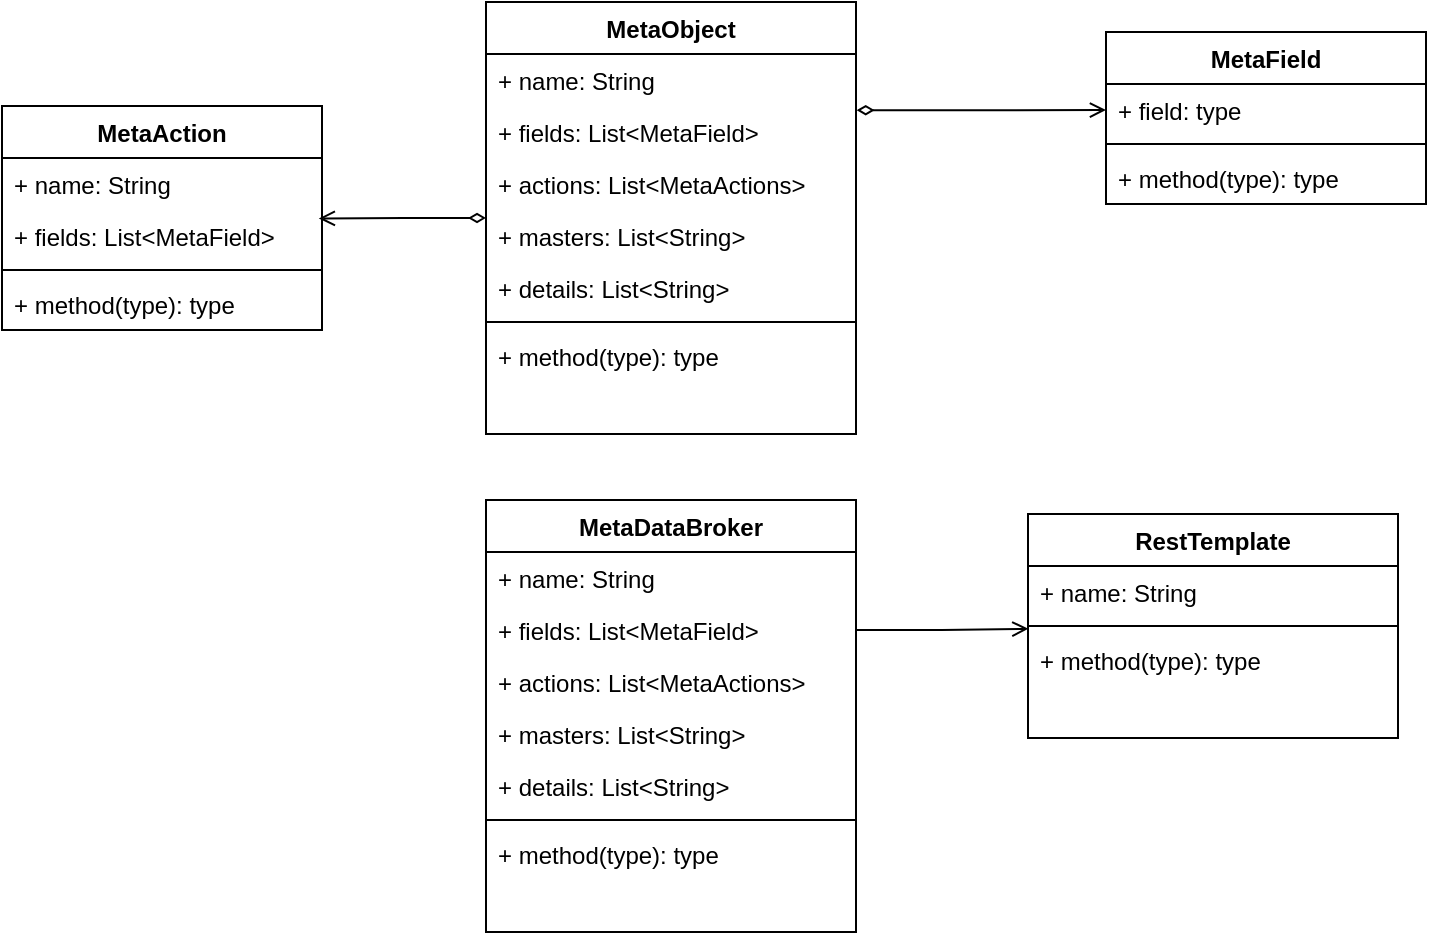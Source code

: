 <mxfile version="20.5.3" type="github">
  <diagram id="egF5TxKUiRy08cK1zPrM" name="Page-1">
    <mxGraphModel dx="676" dy="381" grid="0" gridSize="10" guides="1" tooltips="1" connect="1" arrows="1" fold="1" page="1" pageScale="1" pageWidth="827" pageHeight="1169" math="0" shadow="0">
      <root>
        <mxCell id="0" />
        <mxCell id="1" parent="0" />
        <mxCell id="FpjAOOFjA3iJDY1Hjrk3-17" style="edgeStyle=orthogonalEdgeStyle;rounded=0;orthogonalLoop=1;jettySize=auto;html=1;exitX=0;exitY=0.5;exitDx=0;exitDy=0;entryX=0.99;entryY=0.163;entryDx=0;entryDy=0;entryPerimeter=0;startArrow=diamondThin;startFill=0;endArrow=open;endFill=0;" edge="1" parent="1" source="FpjAOOFjA3iJDY1Hjrk3-1" target="FpjAOOFjA3iJDY1Hjrk3-14">
          <mxGeometry relative="1" as="geometry" />
        </mxCell>
        <mxCell id="FpjAOOFjA3iJDY1Hjrk3-1" value="MetaObject" style="swimlane;fontStyle=1;align=center;verticalAlign=top;childLayout=stackLayout;horizontal=1;startSize=26;horizontalStack=0;resizeParent=1;resizeParentMax=0;resizeLast=0;collapsible=1;marginBottom=0;" vertex="1" parent="1">
          <mxGeometry x="267" y="164" width="185" height="216" as="geometry" />
        </mxCell>
        <mxCell id="FpjAOOFjA3iJDY1Hjrk3-2" value="+ name: String" style="text;strokeColor=none;fillColor=none;align=left;verticalAlign=top;spacingLeft=4;spacingRight=4;overflow=hidden;rotatable=0;points=[[0,0.5],[1,0.5]];portConstraint=eastwest;" vertex="1" parent="FpjAOOFjA3iJDY1Hjrk3-1">
          <mxGeometry y="26" width="185" height="26" as="geometry" />
        </mxCell>
        <mxCell id="FpjAOOFjA3iJDY1Hjrk3-11" value="+ fields: List&lt;MetaField&gt;" style="text;strokeColor=none;fillColor=none;align=left;verticalAlign=top;spacingLeft=4;spacingRight=4;overflow=hidden;rotatable=0;points=[[0,0.5],[1,0.5]];portConstraint=eastwest;" vertex="1" parent="FpjAOOFjA3iJDY1Hjrk3-1">
          <mxGeometry y="52" width="185" height="26" as="geometry" />
        </mxCell>
        <mxCell id="FpjAOOFjA3iJDY1Hjrk3-18" value="+ actions: List&lt;MetaActions&gt;" style="text;strokeColor=none;fillColor=none;align=left;verticalAlign=top;spacingLeft=4;spacingRight=4;overflow=hidden;rotatable=0;points=[[0,0.5],[1,0.5]];portConstraint=eastwest;" vertex="1" parent="FpjAOOFjA3iJDY1Hjrk3-1">
          <mxGeometry y="78" width="185" height="26" as="geometry" />
        </mxCell>
        <mxCell id="FpjAOOFjA3iJDY1Hjrk3-21" value="+ masters: List&lt;String&gt;" style="text;strokeColor=none;fillColor=none;align=left;verticalAlign=top;spacingLeft=4;spacingRight=4;overflow=hidden;rotatable=0;points=[[0,0.5],[1,0.5]];portConstraint=eastwest;" vertex="1" parent="FpjAOOFjA3iJDY1Hjrk3-1">
          <mxGeometry y="104" width="185" height="26" as="geometry" />
        </mxCell>
        <mxCell id="FpjAOOFjA3iJDY1Hjrk3-20" value="+ details: List&lt;String&gt;" style="text;strokeColor=none;fillColor=none;align=left;verticalAlign=top;spacingLeft=4;spacingRight=4;overflow=hidden;rotatable=0;points=[[0,0.5],[1,0.5]];portConstraint=eastwest;" vertex="1" parent="FpjAOOFjA3iJDY1Hjrk3-1">
          <mxGeometry y="130" width="185" height="26" as="geometry" />
        </mxCell>
        <mxCell id="FpjAOOFjA3iJDY1Hjrk3-3" value="" style="line;strokeWidth=1;fillColor=none;align=left;verticalAlign=middle;spacingTop=-1;spacingLeft=3;spacingRight=3;rotatable=0;labelPosition=right;points=[];portConstraint=eastwest;strokeColor=inherit;" vertex="1" parent="FpjAOOFjA3iJDY1Hjrk3-1">
          <mxGeometry y="156" width="185" height="8" as="geometry" />
        </mxCell>
        <mxCell id="FpjAOOFjA3iJDY1Hjrk3-4" value="+ method(type): type" style="text;strokeColor=none;fillColor=none;align=left;verticalAlign=top;spacingLeft=4;spacingRight=4;overflow=hidden;rotatable=0;points=[[0,0.5],[1,0.5]];portConstraint=eastwest;" vertex="1" parent="FpjAOOFjA3iJDY1Hjrk3-1">
          <mxGeometry y="164" width="185" height="26" as="geometry" />
        </mxCell>
        <mxCell id="FpjAOOFjA3iJDY1Hjrk3-19" style="text;strokeColor=none;fillColor=none;align=left;verticalAlign=top;spacingLeft=4;spacingRight=4;overflow=hidden;rotatable=0;points=[[0,0.5],[1,0.5]];portConstraint=eastwest;" vertex="1" parent="FpjAOOFjA3iJDY1Hjrk3-1">
          <mxGeometry y="190" width="185" height="26" as="geometry" />
        </mxCell>
        <mxCell id="FpjAOOFjA3iJDY1Hjrk3-6" value="MetaField" style="swimlane;fontStyle=1;align=center;verticalAlign=top;childLayout=stackLayout;horizontal=1;startSize=26;horizontalStack=0;resizeParent=1;resizeParentMax=0;resizeLast=0;collapsible=1;marginBottom=0;" vertex="1" parent="1">
          <mxGeometry x="577" y="179" width="160" height="86" as="geometry" />
        </mxCell>
        <mxCell id="FpjAOOFjA3iJDY1Hjrk3-7" value="+ field: type" style="text;strokeColor=none;fillColor=none;align=left;verticalAlign=top;spacingLeft=4;spacingRight=4;overflow=hidden;rotatable=0;points=[[0,0.5],[1,0.5]];portConstraint=eastwest;" vertex="1" parent="FpjAOOFjA3iJDY1Hjrk3-6">
          <mxGeometry y="26" width="160" height="26" as="geometry" />
        </mxCell>
        <mxCell id="FpjAOOFjA3iJDY1Hjrk3-8" value="" style="line;strokeWidth=1;fillColor=none;align=left;verticalAlign=middle;spacingTop=-1;spacingLeft=3;spacingRight=3;rotatable=0;labelPosition=right;points=[];portConstraint=eastwest;strokeColor=inherit;" vertex="1" parent="FpjAOOFjA3iJDY1Hjrk3-6">
          <mxGeometry y="52" width="160" height="8" as="geometry" />
        </mxCell>
        <mxCell id="FpjAOOFjA3iJDY1Hjrk3-9" value="+ method(type): type" style="text;strokeColor=none;fillColor=none;align=left;verticalAlign=top;spacingLeft=4;spacingRight=4;overflow=hidden;rotatable=0;points=[[0,0.5],[1,0.5]];portConstraint=eastwest;" vertex="1" parent="FpjAOOFjA3iJDY1Hjrk3-6">
          <mxGeometry y="60" width="160" height="26" as="geometry" />
        </mxCell>
        <mxCell id="FpjAOOFjA3iJDY1Hjrk3-10" style="edgeStyle=orthogonalEdgeStyle;rounded=0;orthogonalLoop=1;jettySize=auto;html=1;exitX=1.002;exitY=0.08;exitDx=0;exitDy=0;endArrow=open;endFill=0;startArrow=diamondThin;startFill=0;exitPerimeter=0;" edge="1" parent="1" source="FpjAOOFjA3iJDY1Hjrk3-11" target="FpjAOOFjA3iJDY1Hjrk3-7">
          <mxGeometry relative="1" as="geometry" />
        </mxCell>
        <mxCell id="FpjAOOFjA3iJDY1Hjrk3-12" value="MetaAction" style="swimlane;fontStyle=1;align=center;verticalAlign=top;childLayout=stackLayout;horizontal=1;startSize=26;horizontalStack=0;resizeParent=1;resizeParentMax=0;resizeLast=0;collapsible=1;marginBottom=0;" vertex="1" parent="1">
          <mxGeometry x="25" y="216" width="160" height="112" as="geometry" />
        </mxCell>
        <mxCell id="FpjAOOFjA3iJDY1Hjrk3-13" value="+ name: String" style="text;strokeColor=none;fillColor=none;align=left;verticalAlign=top;spacingLeft=4;spacingRight=4;overflow=hidden;rotatable=0;points=[[0,0.5],[1,0.5]];portConstraint=eastwest;" vertex="1" parent="FpjAOOFjA3iJDY1Hjrk3-12">
          <mxGeometry y="26" width="160" height="26" as="geometry" />
        </mxCell>
        <mxCell id="FpjAOOFjA3iJDY1Hjrk3-14" value="+ fields: List&lt;MetaField&gt;" style="text;strokeColor=none;fillColor=none;align=left;verticalAlign=top;spacingLeft=4;spacingRight=4;overflow=hidden;rotatable=0;points=[[0,0.5],[1,0.5]];portConstraint=eastwest;" vertex="1" parent="FpjAOOFjA3iJDY1Hjrk3-12">
          <mxGeometry y="52" width="160" height="26" as="geometry" />
        </mxCell>
        <mxCell id="FpjAOOFjA3iJDY1Hjrk3-15" value="" style="line;strokeWidth=1;fillColor=none;align=left;verticalAlign=middle;spacingTop=-1;spacingLeft=3;spacingRight=3;rotatable=0;labelPosition=right;points=[];portConstraint=eastwest;strokeColor=inherit;" vertex="1" parent="FpjAOOFjA3iJDY1Hjrk3-12">
          <mxGeometry y="78" width="160" height="8" as="geometry" />
        </mxCell>
        <mxCell id="FpjAOOFjA3iJDY1Hjrk3-16" value="+ method(type): type" style="text;strokeColor=none;fillColor=none;align=left;verticalAlign=top;spacingLeft=4;spacingRight=4;overflow=hidden;rotatable=0;points=[[0,0.5],[1,0.5]];portConstraint=eastwest;" vertex="1" parent="FpjAOOFjA3iJDY1Hjrk3-12">
          <mxGeometry y="86" width="160" height="26" as="geometry" />
        </mxCell>
        <mxCell id="FpjAOOFjA3iJDY1Hjrk3-22" value="MetaDataBroker" style="swimlane;fontStyle=1;align=center;verticalAlign=top;childLayout=stackLayout;horizontal=1;startSize=26;horizontalStack=0;resizeParent=1;resizeParentMax=0;resizeLast=0;collapsible=1;marginBottom=0;" vertex="1" parent="1">
          <mxGeometry x="267" y="413" width="185" height="216" as="geometry" />
        </mxCell>
        <mxCell id="FpjAOOFjA3iJDY1Hjrk3-23" value="+ name: String" style="text;strokeColor=none;fillColor=none;align=left;verticalAlign=top;spacingLeft=4;spacingRight=4;overflow=hidden;rotatable=0;points=[[0,0.5],[1,0.5]];portConstraint=eastwest;" vertex="1" parent="FpjAOOFjA3iJDY1Hjrk3-22">
          <mxGeometry y="26" width="185" height="26" as="geometry" />
        </mxCell>
        <mxCell id="FpjAOOFjA3iJDY1Hjrk3-24" value="+ fields: List&lt;MetaField&gt;" style="text;strokeColor=none;fillColor=none;align=left;verticalAlign=top;spacingLeft=4;spacingRight=4;overflow=hidden;rotatable=0;points=[[0,0.5],[1,0.5]];portConstraint=eastwest;" vertex="1" parent="FpjAOOFjA3iJDY1Hjrk3-22">
          <mxGeometry y="52" width="185" height="26" as="geometry" />
        </mxCell>
        <mxCell id="FpjAOOFjA3iJDY1Hjrk3-25" value="+ actions: List&lt;MetaActions&gt;" style="text;strokeColor=none;fillColor=none;align=left;verticalAlign=top;spacingLeft=4;spacingRight=4;overflow=hidden;rotatable=0;points=[[0,0.5],[1,0.5]];portConstraint=eastwest;" vertex="1" parent="FpjAOOFjA3iJDY1Hjrk3-22">
          <mxGeometry y="78" width="185" height="26" as="geometry" />
        </mxCell>
        <mxCell id="FpjAOOFjA3iJDY1Hjrk3-26" value="+ masters: List&lt;String&gt;" style="text;strokeColor=none;fillColor=none;align=left;verticalAlign=top;spacingLeft=4;spacingRight=4;overflow=hidden;rotatable=0;points=[[0,0.5],[1,0.5]];portConstraint=eastwest;" vertex="1" parent="FpjAOOFjA3iJDY1Hjrk3-22">
          <mxGeometry y="104" width="185" height="26" as="geometry" />
        </mxCell>
        <mxCell id="FpjAOOFjA3iJDY1Hjrk3-27" value="+ details: List&lt;String&gt;" style="text;strokeColor=none;fillColor=none;align=left;verticalAlign=top;spacingLeft=4;spacingRight=4;overflow=hidden;rotatable=0;points=[[0,0.5],[1,0.5]];portConstraint=eastwest;" vertex="1" parent="FpjAOOFjA3iJDY1Hjrk3-22">
          <mxGeometry y="130" width="185" height="26" as="geometry" />
        </mxCell>
        <mxCell id="FpjAOOFjA3iJDY1Hjrk3-28" value="" style="line;strokeWidth=1;fillColor=none;align=left;verticalAlign=middle;spacingTop=-1;spacingLeft=3;spacingRight=3;rotatable=0;labelPosition=right;points=[];portConstraint=eastwest;strokeColor=inherit;" vertex="1" parent="FpjAOOFjA3iJDY1Hjrk3-22">
          <mxGeometry y="156" width="185" height="8" as="geometry" />
        </mxCell>
        <mxCell id="FpjAOOFjA3iJDY1Hjrk3-29" value="+ method(type): type" style="text;strokeColor=none;fillColor=none;align=left;verticalAlign=top;spacingLeft=4;spacingRight=4;overflow=hidden;rotatable=0;points=[[0,0.5],[1,0.5]];portConstraint=eastwest;" vertex="1" parent="FpjAOOFjA3iJDY1Hjrk3-22">
          <mxGeometry y="164" width="185" height="26" as="geometry" />
        </mxCell>
        <mxCell id="FpjAOOFjA3iJDY1Hjrk3-30" style="text;strokeColor=none;fillColor=none;align=left;verticalAlign=top;spacingLeft=4;spacingRight=4;overflow=hidden;rotatable=0;points=[[0,0.5],[1,0.5]];portConstraint=eastwest;" vertex="1" parent="FpjAOOFjA3iJDY1Hjrk3-22">
          <mxGeometry y="190" width="185" height="26" as="geometry" />
        </mxCell>
        <mxCell id="FpjAOOFjA3iJDY1Hjrk3-31" value="RestTemplate" style="swimlane;fontStyle=1;align=center;verticalAlign=top;childLayout=stackLayout;horizontal=1;startSize=26;horizontalStack=0;resizeParent=1;resizeParentMax=0;resizeLast=0;collapsible=1;marginBottom=0;" vertex="1" parent="1">
          <mxGeometry x="538" y="420" width="185" height="112" as="geometry" />
        </mxCell>
        <mxCell id="FpjAOOFjA3iJDY1Hjrk3-32" value="+ name: String" style="text;strokeColor=none;fillColor=none;align=left;verticalAlign=top;spacingLeft=4;spacingRight=4;overflow=hidden;rotatable=0;points=[[0,0.5],[1,0.5]];portConstraint=eastwest;" vertex="1" parent="FpjAOOFjA3iJDY1Hjrk3-31">
          <mxGeometry y="26" width="185" height="26" as="geometry" />
        </mxCell>
        <mxCell id="FpjAOOFjA3iJDY1Hjrk3-37" value="" style="line;strokeWidth=1;fillColor=none;align=left;verticalAlign=middle;spacingTop=-1;spacingLeft=3;spacingRight=3;rotatable=0;labelPosition=right;points=[];portConstraint=eastwest;strokeColor=inherit;" vertex="1" parent="FpjAOOFjA3iJDY1Hjrk3-31">
          <mxGeometry y="52" width="185" height="8" as="geometry" />
        </mxCell>
        <mxCell id="FpjAOOFjA3iJDY1Hjrk3-38" value="+ method(type): type" style="text;strokeColor=none;fillColor=none;align=left;verticalAlign=top;spacingLeft=4;spacingRight=4;overflow=hidden;rotatable=0;points=[[0,0.5],[1,0.5]];portConstraint=eastwest;" vertex="1" parent="FpjAOOFjA3iJDY1Hjrk3-31">
          <mxGeometry y="60" width="185" height="26" as="geometry" />
        </mxCell>
        <mxCell id="FpjAOOFjA3iJDY1Hjrk3-39" style="text;strokeColor=none;fillColor=none;align=left;verticalAlign=top;spacingLeft=4;spacingRight=4;overflow=hidden;rotatable=0;points=[[0,0.5],[1,0.5]];portConstraint=eastwest;" vertex="1" parent="FpjAOOFjA3iJDY1Hjrk3-31">
          <mxGeometry y="86" width="185" height="26" as="geometry" />
        </mxCell>
        <mxCell id="FpjAOOFjA3iJDY1Hjrk3-40" style="edgeStyle=orthogonalEdgeStyle;rounded=0;orthogonalLoop=1;jettySize=auto;html=1;exitX=1;exitY=0.5;exitDx=0;exitDy=0;entryX=0.001;entryY=-0.099;entryDx=0;entryDy=0;entryPerimeter=0;startArrow=none;startFill=0;endArrow=open;endFill=0;" edge="1" parent="1" source="FpjAOOFjA3iJDY1Hjrk3-24" target="FpjAOOFjA3iJDY1Hjrk3-38">
          <mxGeometry relative="1" as="geometry" />
        </mxCell>
      </root>
    </mxGraphModel>
  </diagram>
</mxfile>
